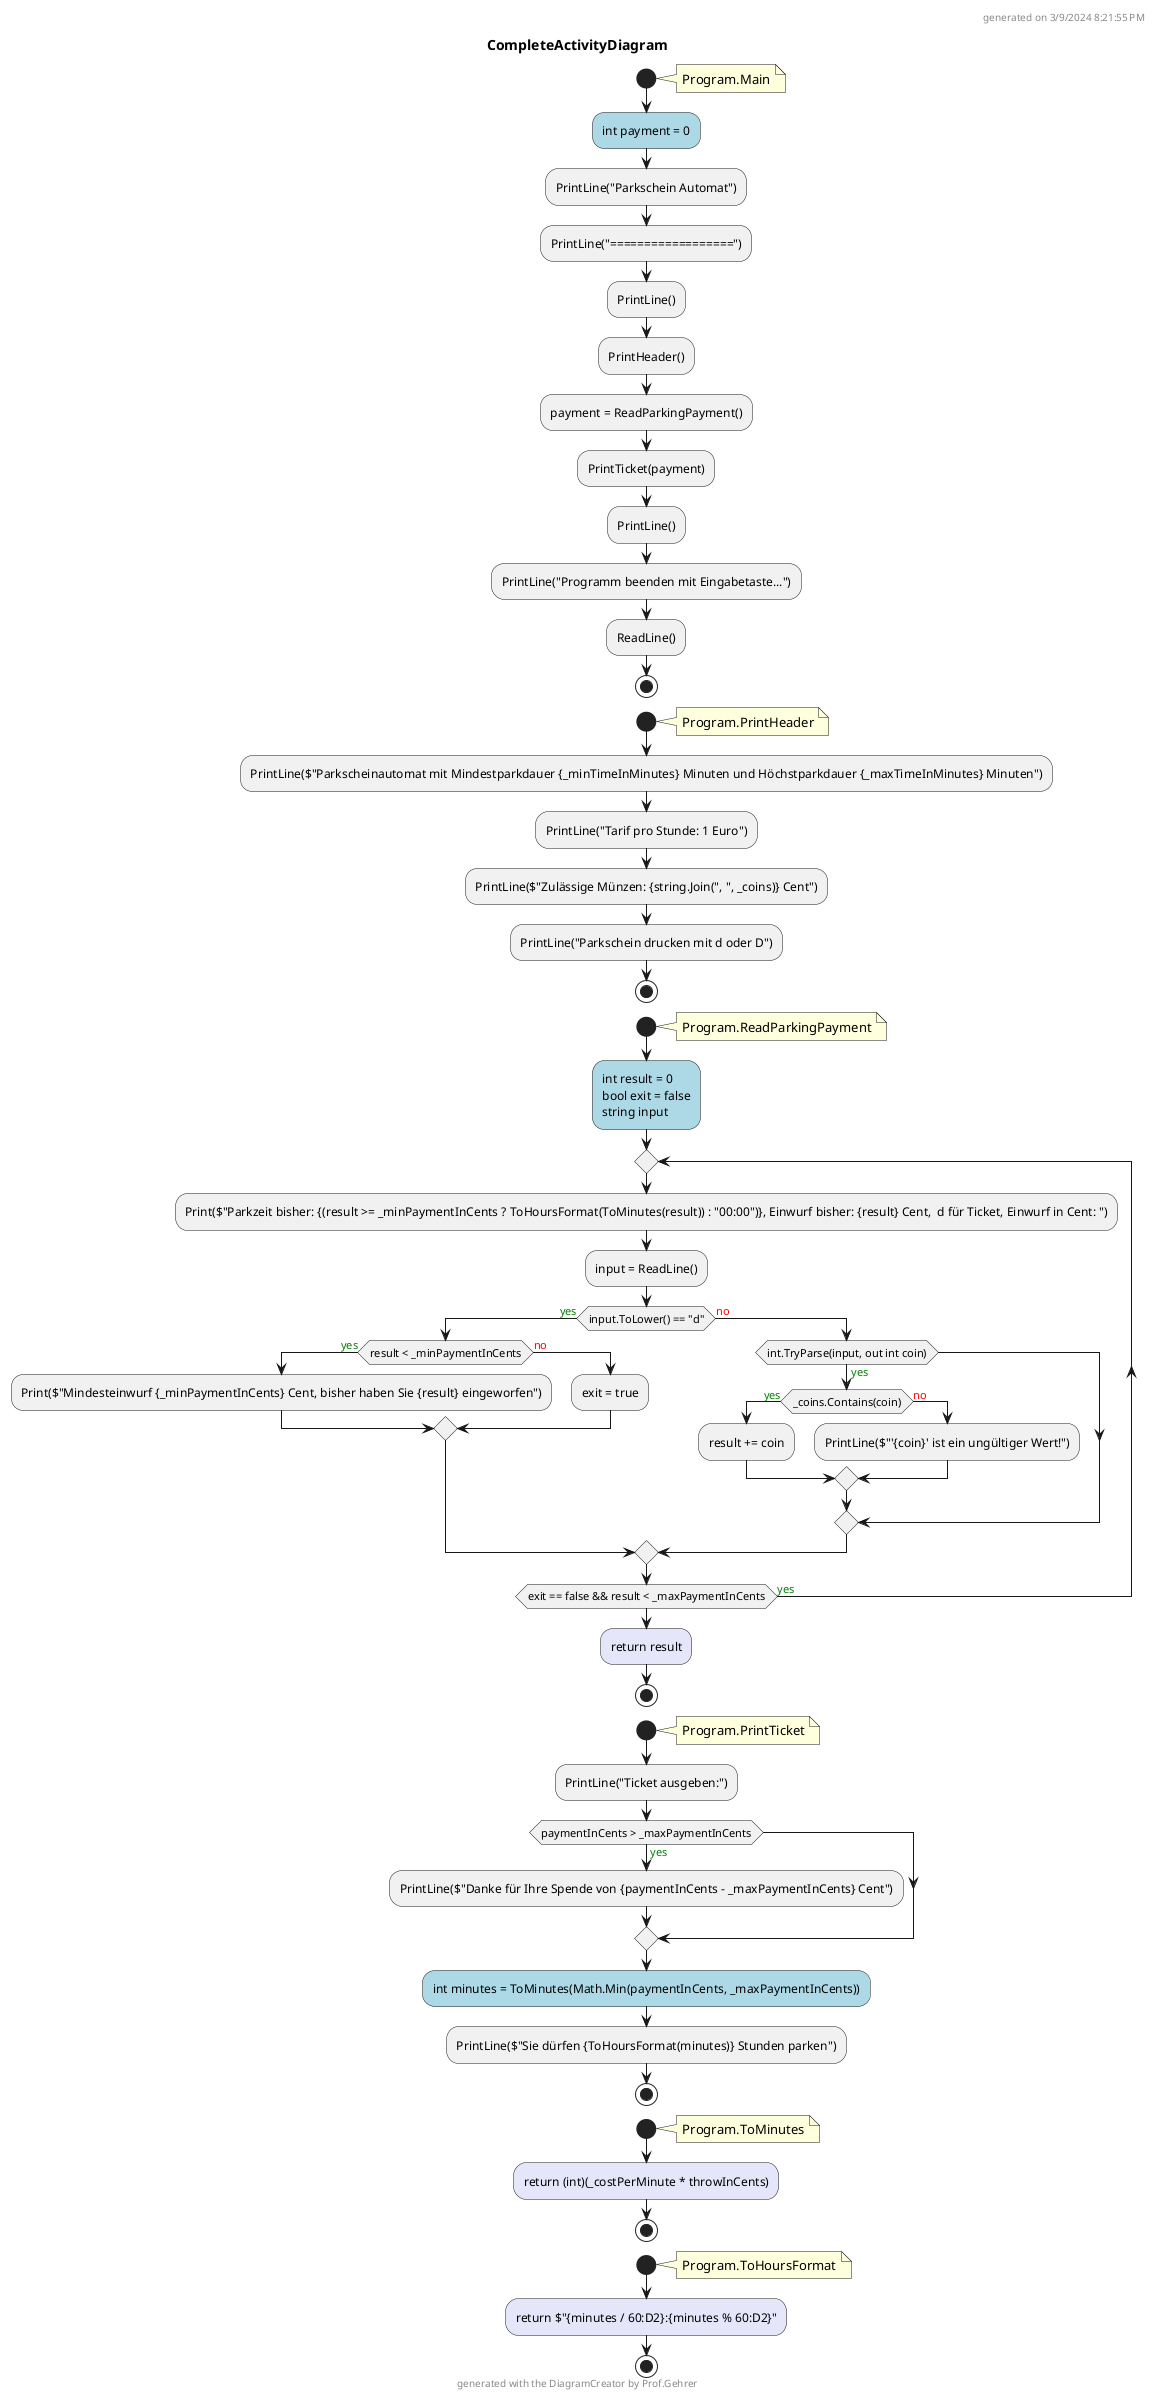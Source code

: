 @startuml CompleteActivityDiagram
header
generated on 3/9/2024 8:21:55 PM
end header
title CompleteActivityDiagram
start
note right:  Program.Main
#LightBlue:int payment = 0;
:PrintLine("Parkschein Automat");
:PrintLine("==================");
:PrintLine();
:PrintHeader();
:payment = ReadParkingPayment();
:PrintTicket(payment);
:PrintLine();
:PrintLine("Programm beenden mit Eingabetaste...");
:ReadLine();
footer
generated with the DiagramCreator by Prof.Gehrer
end footer
stop
start
note right:  Program.PrintHeader
:PrintLine($"Parkscheinautomat mit Mindestparkdauer {_minTimeInMinutes} Minuten und Höchstparkdauer {_maxTimeInMinutes} Minuten");
:PrintLine("Tarif pro Stunde: 1 Euro");
:PrintLine($"Zulässige Münzen: {string.Join(", ", _coins)} Cent");
:PrintLine("Parkschein drucken mit d oder D");
footer
generated with the DiagramCreator by Prof.Gehrer
end footer
stop
start
note right:  Program.ReadParkingPayment
#LightBlue:int result = 0
bool exit = false
string input;
repeat
    :Print($"Parkzeit bisher: {(result >= _minPaymentInCents ? ToHoursFormat(ToMinutes(result)) : "00:00")}, Einwurf bisher: {result} Cent,  d für Ticket, Einwurf in Cent: ");
    :input = ReadLine();
    if (input.ToLower() == "d") then (<color:green>yes)
        if (result < _minPaymentInCents) then (<color:green>yes)
            :Print($"Mindesteinwurf {_minPaymentInCents} Cent, bisher haben Sie {result} eingeworfen");
          else (<color:red>no)
              :exit = true;
        endif
      else (<color:red>no)
        if (int.TryParse(input, out int coin)) then (<color:green>yes)
            if (_coins.Contains(coin)) then (<color:green>yes)
                :result += coin;
              else (<color:red>no)
                  :PrintLine($"'{coin}' ist ein ungültiger Wert!");
            endif
        endif
    endif
repeat while (exit == false && result < _maxPaymentInCents) is (<color:green>yes)
#Lavender:return result;
footer
generated with the DiagramCreator by Prof.Gehrer
end footer
stop
start
note right:  Program.PrintTicket
:PrintLine("Ticket ausgeben:");
if (paymentInCents > _maxPaymentInCents) then (<color:green>yes)
    :PrintLine($"Danke für Ihre Spende von {paymentInCents - _maxPaymentInCents} Cent");
endif
#LightBlue:int minutes = ToMinutes(Math.Min(paymentInCents, _maxPaymentInCents));
:PrintLine($"Sie dürfen {ToHoursFormat(minutes)} Stunden parken");
footer
generated with the DiagramCreator by Prof.Gehrer
end footer
stop
start
note right:  Program.ToMinutes
#Lavender:return (int)(_costPerMinute * throwInCents);
footer
generated with the DiagramCreator by Prof.Gehrer
end footer
stop
start
note right:  Program.ToHoursFormat
#Lavender:return $"{minutes / 60:D2}:{minutes % 60:D2}";
footer
generated with the DiagramCreator by Prof.Gehrer
end footer
stop
footer
generated with the DiagramCreator by Prof.Gehrer
end footer
@enduml
